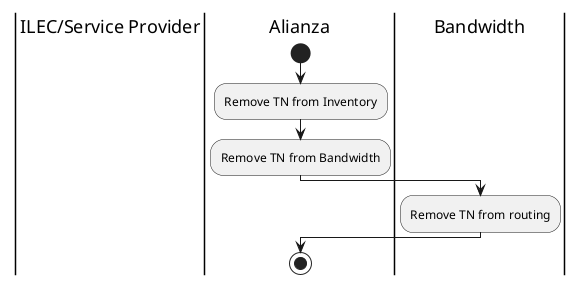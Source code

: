 @startuml
'https://plantuml.com/activity-diagram-beta

|ILEC/Service Provider|

|Alianza|
start
:Remove TN from Inventory;
:Remove TN from Bandwidth;
|Bandwidth|
:Remove TN from routing;
|Alianza|
stop

@enduml
